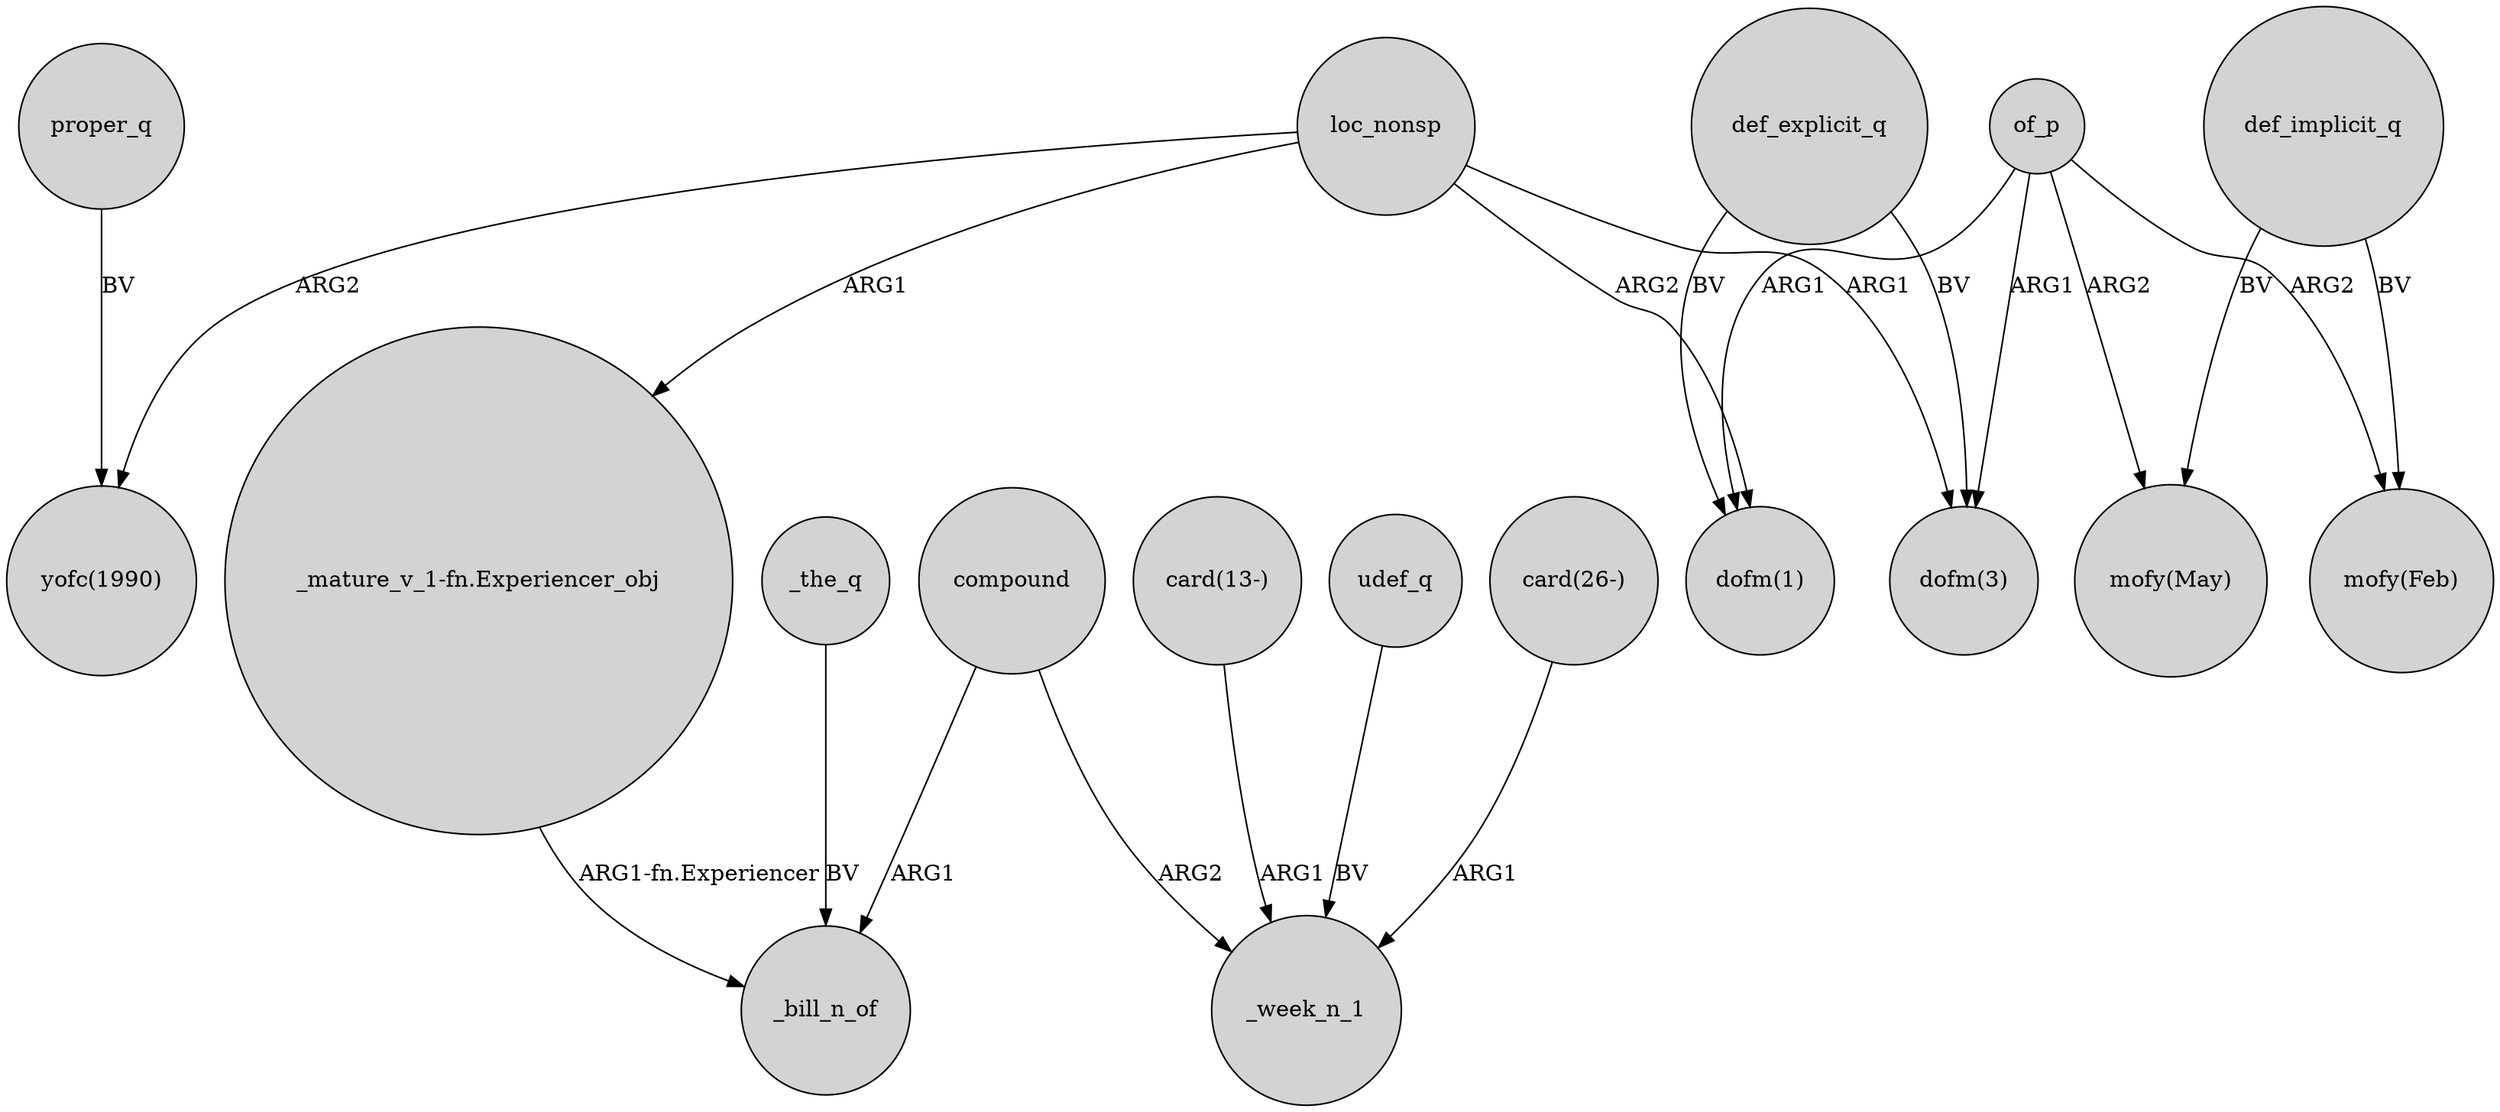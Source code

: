 digraph {
	node [shape=circle style=filled]
	_the_q -> _bill_n_of [label=BV]
	def_implicit_q -> "mofy(May)" [label=BV]
	of_p -> "mofy(Feb)" [label=ARG2]
	loc_nonsp -> "dofm(1)" [label=ARG2]
	def_implicit_q -> "mofy(Feb)" [label=BV]
	compound -> _week_n_1 [label=ARG2]
	udef_q -> _week_n_1 [label=BV]
	def_explicit_q -> "dofm(1)" [label=BV]
	of_p -> "mofy(May)" [label=ARG2]
	"card(26-)" -> _week_n_1 [label=ARG1]
	proper_q -> "yofc(1990)" [label=BV]
	"card(13-)" -> _week_n_1 [label=ARG1]
	def_explicit_q -> "dofm(3)" [label=BV]
	loc_nonsp -> "dofm(3)" [label=ARG1]
	of_p -> "dofm(3)" [label=ARG1]
	compound -> _bill_n_of [label=ARG1]
	of_p -> "dofm(1)" [label=ARG1]
	"_mature_v_1-fn.Experiencer_obj" -> _bill_n_of [label="ARG1-fn.Experiencer"]
	loc_nonsp -> "_mature_v_1-fn.Experiencer_obj" [label=ARG1]
	loc_nonsp -> "yofc(1990)" [label=ARG2]
}
